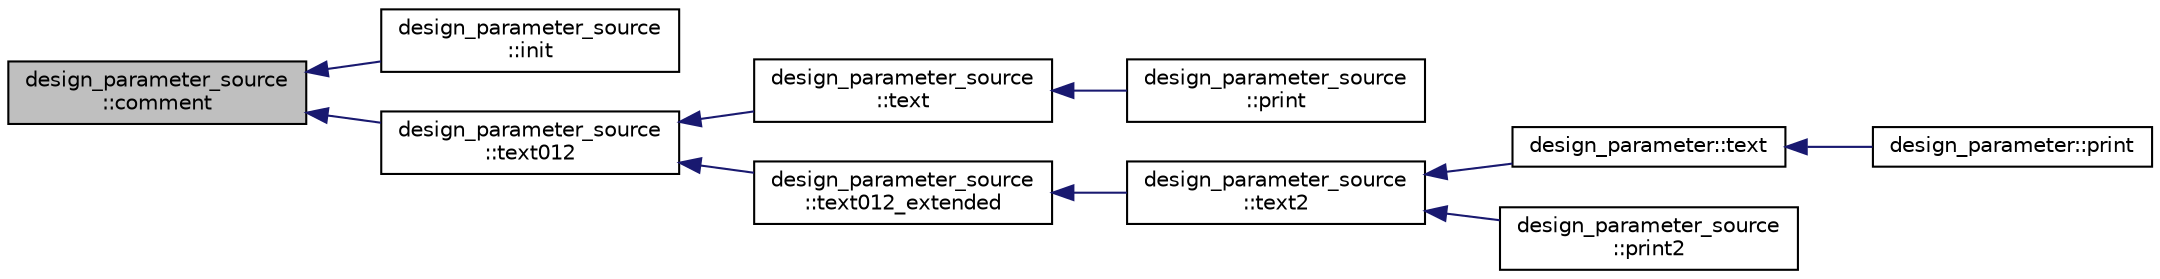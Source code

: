 digraph "design_parameter_source::comment"
{
  edge [fontname="Helvetica",fontsize="10",labelfontname="Helvetica",labelfontsize="10"];
  node [fontname="Helvetica",fontsize="10",shape=record];
  rankdir="LR";
  Node66 [label="design_parameter_source\l::comment",height=0.2,width=0.4,color="black", fillcolor="grey75", style="filled", fontcolor="black"];
  Node66 -> Node67 [dir="back",color="midnightblue",fontsize="10",style="solid",fontname="Helvetica"];
  Node67 [label="design_parameter_source\l::init",height=0.2,width=0.4,color="black", fillcolor="white", style="filled",URL="$df/d4b/classdesign__parameter__source.html#afccf1773adfffec18fd96efaec208b93"];
  Node66 -> Node68 [dir="back",color="midnightblue",fontsize="10",style="solid",fontname="Helvetica"];
  Node68 [label="design_parameter_source\l::text012",height=0.2,width=0.4,color="black", fillcolor="white", style="filled",URL="$df/d4b/classdesign__parameter__source.html#afa2c39e6ed9f674b1c21c39f9a6a392a"];
  Node68 -> Node69 [dir="back",color="midnightblue",fontsize="10",style="solid",fontname="Helvetica"];
  Node69 [label="design_parameter_source\l::text",height=0.2,width=0.4,color="black", fillcolor="white", style="filled",URL="$df/d4b/classdesign__parameter__source.html#a9e8e88ae72c857cde0d30f7b97a742ac"];
  Node69 -> Node70 [dir="back",color="midnightblue",fontsize="10",style="solid",fontname="Helvetica"];
  Node70 [label="design_parameter_source\l::print",height=0.2,width=0.4,color="black", fillcolor="white", style="filled",URL="$df/d4b/classdesign__parameter__source.html#a50fb37085011959ea40a4087353377b4"];
  Node68 -> Node71 [dir="back",color="midnightblue",fontsize="10",style="solid",fontname="Helvetica"];
  Node71 [label="design_parameter_source\l::text012_extended",height=0.2,width=0.4,color="black", fillcolor="white", style="filled",URL="$df/d4b/classdesign__parameter__source.html#afa19c645725011722b75da5dee8b0945"];
  Node71 -> Node72 [dir="back",color="midnightblue",fontsize="10",style="solid",fontname="Helvetica"];
  Node72 [label="design_parameter_source\l::text2",height=0.2,width=0.4,color="black", fillcolor="white", style="filled",URL="$df/d4b/classdesign__parameter__source.html#a729d62efa57d73e420470d47902c4bf2"];
  Node72 -> Node73 [dir="back",color="midnightblue",fontsize="10",style="solid",fontname="Helvetica"];
  Node73 [label="design_parameter::text",height=0.2,width=0.4,color="black", fillcolor="white", style="filled",URL="$da/d94/classdesign__parameter.html#a200510dc60483800cc6985b77d4ee50c"];
  Node73 -> Node74 [dir="back",color="midnightblue",fontsize="10",style="solid",fontname="Helvetica"];
  Node74 [label="design_parameter::print",height=0.2,width=0.4,color="black", fillcolor="white", style="filled",URL="$da/d94/classdesign__parameter.html#ac9c431a5408809b0c229eacaa924781b"];
  Node72 -> Node75 [dir="back",color="midnightblue",fontsize="10",style="solid",fontname="Helvetica"];
  Node75 [label="design_parameter_source\l::print2",height=0.2,width=0.4,color="black", fillcolor="white", style="filled",URL="$df/d4b/classdesign__parameter__source.html#a5e22836b470986f95bfcb322dfc37e82"];
}
